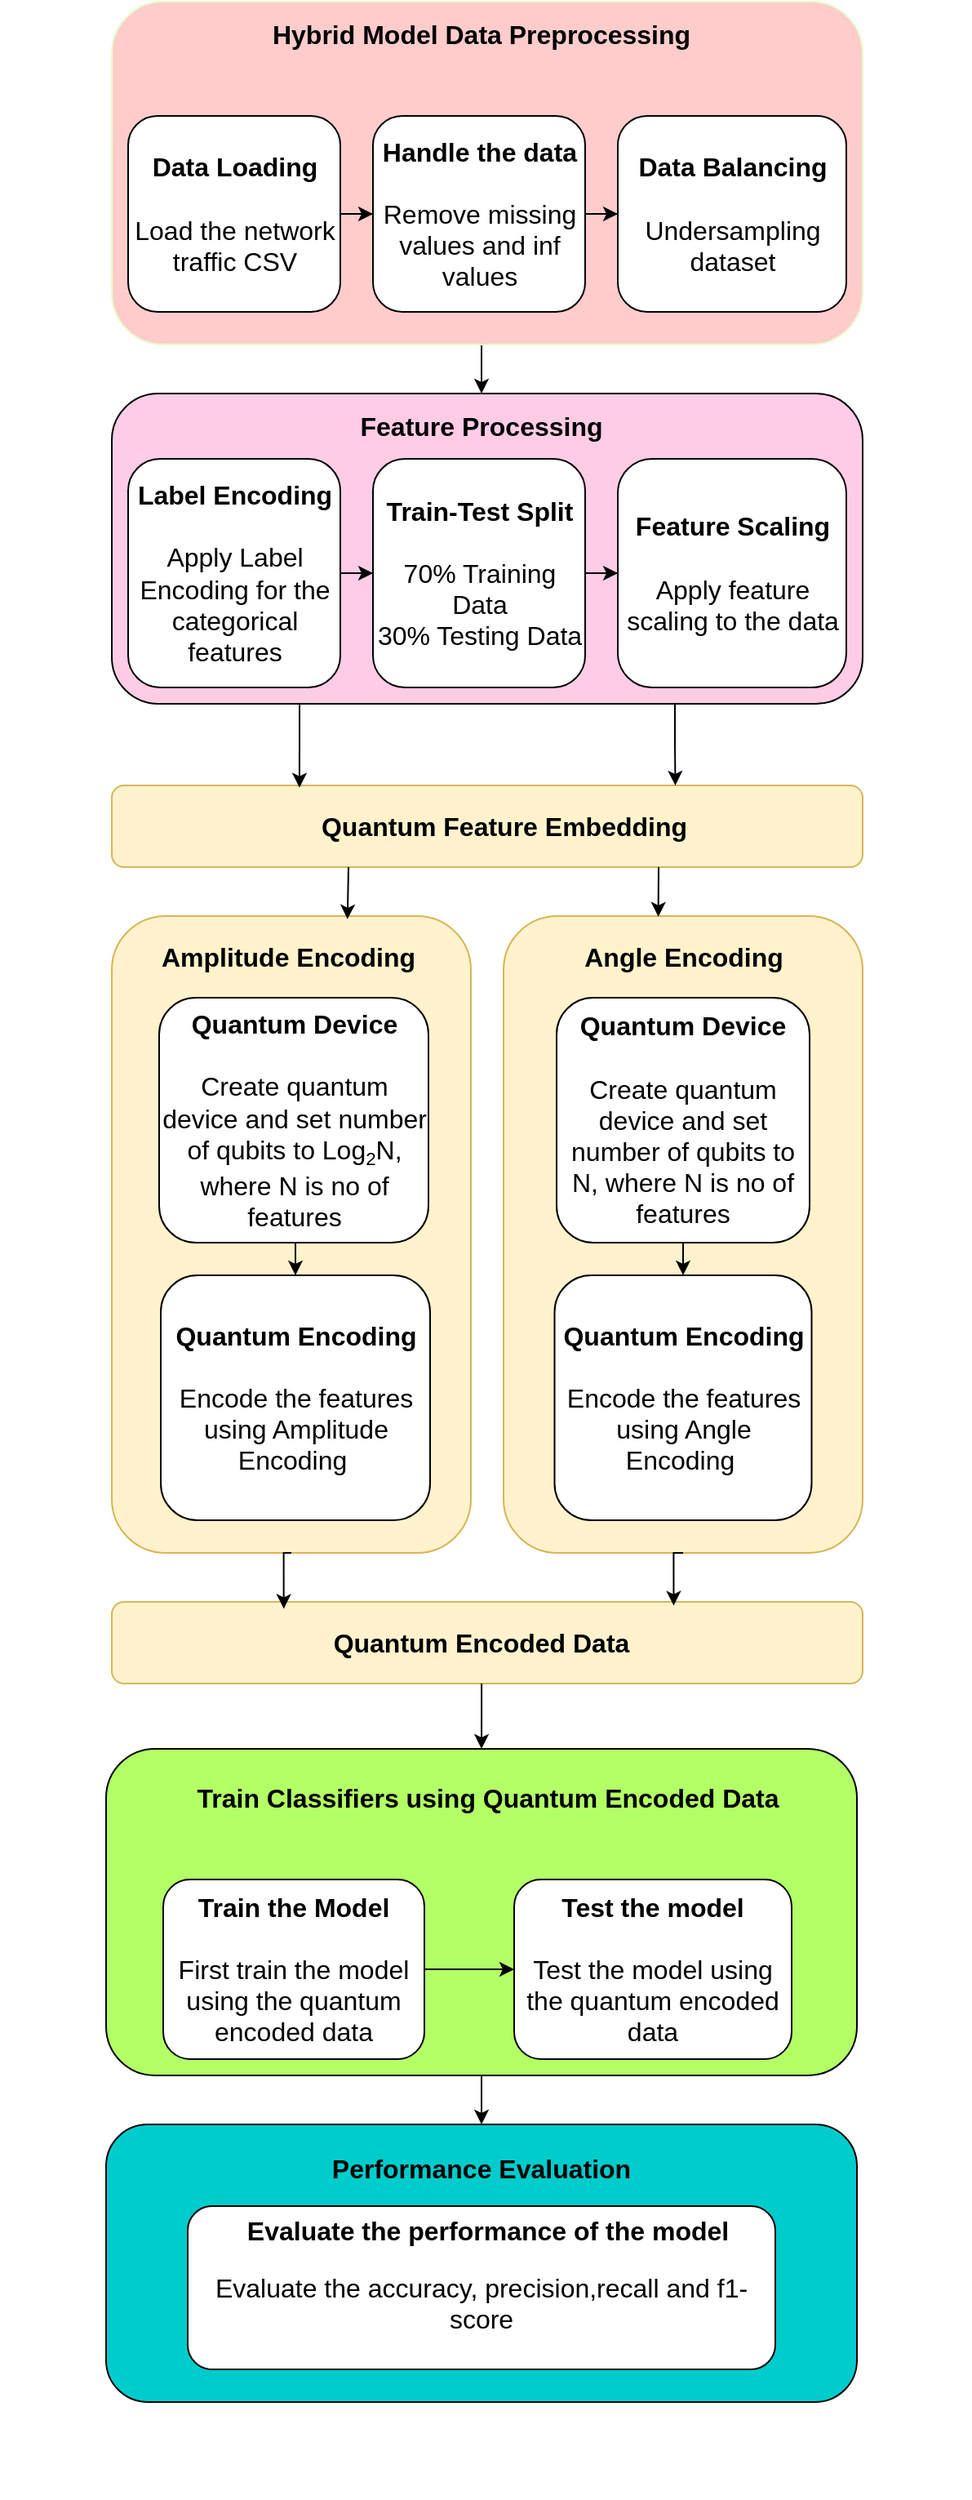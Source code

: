 <mxfile version="28.0.6">
  <diagram name="Page-1" id="IowLkyHsUFm7hj_iNHQr">
    <mxGraphModel dx="1426" dy="790" grid="1" gridSize="10" guides="1" tooltips="1" connect="1" arrows="1" fold="1" page="1" pageScale="1" pageWidth="850" pageHeight="1100" math="0" shadow="0">
      <root>
        <mxCell id="0" />
        <mxCell id="1" parent="0" />
        <mxCell id="rroA4w5QciKg8AlWYJ8E-7" style="edgeStyle=orthogonalEdgeStyle;rounded=0;orthogonalLoop=1;jettySize=auto;html=1;exitX=0.5;exitY=1;exitDx=0;exitDy=0;entryX=0.5;entryY=0;entryDx=0;entryDy=0;fontSize=16;" parent="1" source="tHObwuz-neF_lD4l34wk-1" target="hvczIfgNtDT0wLWKjFQM-12" edge="1">
          <mxGeometry relative="1" as="geometry" />
        </mxCell>
        <mxCell id="tHObwuz-neF_lD4l34wk-1" value="" style="rounded=1;whiteSpace=wrap;html=1;fillColor=#FFCCCC;strokeColor=#E6FFCC;fontSize=16;" parent="1" vertex="1">
          <mxGeometry x="68.5" y="20" width="460" height="210" as="geometry" />
        </mxCell>
        <mxCell id="tHObwuz-neF_lD4l34wk-16" value="" style="edgeStyle=orthogonalEdgeStyle;rounded=0;orthogonalLoop=1;jettySize=auto;html=1;fontSize=16;" parent="1" source="tHObwuz-neF_lD4l34wk-2" edge="1">
          <mxGeometry relative="1" as="geometry">
            <mxPoint x="295" y="1320" as="targetPoint" />
          </mxGeometry>
        </mxCell>
        <mxCell id="tHObwuz-neF_lD4l34wk-2" value="" style="rounded=1;whiteSpace=wrap;html=1;fillColor=light-dark(#B3FF66,#FFCCFF);fontSize=16;" parent="1" vertex="1">
          <mxGeometry x="65" y="1090" width="460" height="200" as="geometry" />
        </mxCell>
        <mxCell id="tHObwuz-neF_lD4l34wk-4" value="&lt;font&gt;&lt;b&gt;Hybrid Model Data Preprocessing&lt;/b&gt;&lt;/font&gt;" style="text;html=1;align=center;verticalAlign=middle;whiteSpace=wrap;rounded=0;fontSize=16;" parent="1" vertex="1">
          <mxGeometry y="20" width="590" height="40" as="geometry" />
        </mxCell>
        <mxCell id="tHObwuz-neF_lD4l34wk-10" value="" style="edgeStyle=orthogonalEdgeStyle;rounded=0;orthogonalLoop=1;jettySize=auto;html=1;fontSize=16;" parent="1" source="tHObwuz-neF_lD4l34wk-5" target="tHObwuz-neF_lD4l34wk-7" edge="1">
          <mxGeometry relative="1" as="geometry" />
        </mxCell>
        <mxCell id="tHObwuz-neF_lD4l34wk-5" value="&lt;font&gt;&lt;b&gt;Data Loading&lt;/b&gt;&lt;/font&gt;&lt;div&gt;&lt;span&gt;&lt;b&gt;&lt;br&gt;&lt;/b&gt;&lt;/span&gt;&lt;div&gt;Load the network traffic CSV&lt;/div&gt;&lt;/div&gt;" style="rounded=1;whiteSpace=wrap;html=1;fontSize=16;" parent="1" vertex="1">
          <mxGeometry x="78.5" y="90" width="130" height="120" as="geometry" />
        </mxCell>
        <mxCell id="tHObwuz-neF_lD4l34wk-11" value="" style="edgeStyle=orthogonalEdgeStyle;rounded=0;orthogonalLoop=1;jettySize=auto;html=1;fontSize=16;" parent="1" source="tHObwuz-neF_lD4l34wk-7" target="tHObwuz-neF_lD4l34wk-8" edge="1">
          <mxGeometry relative="1" as="geometry" />
        </mxCell>
        <mxCell id="tHObwuz-neF_lD4l34wk-7" value="&lt;font&gt;&lt;b&gt;Handle the data&lt;/b&gt;&lt;/font&gt;&lt;div&gt;&lt;br&gt;&lt;/div&gt;&lt;div&gt;Remove missing values and inf values&lt;/div&gt;" style="rounded=1;whiteSpace=wrap;html=1;fontSize=16;" parent="1" vertex="1">
          <mxGeometry x="228.5" y="90" width="130" height="120" as="geometry" />
        </mxCell>
        <mxCell id="tHObwuz-neF_lD4l34wk-8" value="&lt;font&gt;&lt;b&gt;Data Balancing&lt;/b&gt;&lt;/font&gt;&lt;div&gt;&lt;br&gt;&lt;/div&gt;&lt;div&gt;Undersampling dataset&lt;/div&gt;" style="rounded=1;whiteSpace=wrap;html=1;fontSize=16;" parent="1" vertex="1">
          <mxGeometry x="378.5" y="90" width="140" height="120" as="geometry" />
        </mxCell>
        <mxCell id="5IH84X5XSTADNQ1NUQGd-1" value="&lt;b&gt;Train Classifiers using Quantum Encoded Data&lt;/b&gt;" style="text;html=1;align=center;verticalAlign=middle;whiteSpace=wrap;rounded=0;fontSize=16;" parent="1" vertex="1">
          <mxGeometry x="4.13" y="1100" width="590" height="40" as="geometry" />
        </mxCell>
        <mxCell id="5IH84X5XSTADNQ1NUQGd-4" style="edgeStyle=orthogonalEdgeStyle;rounded=0;orthogonalLoop=1;jettySize=auto;html=1;exitX=1;exitY=0.5;exitDx=0;exitDy=0;fontSize=16;" parent="1" source="5IH84X5XSTADNQ1NUQGd-2" target="5IH84X5XSTADNQ1NUQGd-3" edge="1">
          <mxGeometry relative="1" as="geometry" />
        </mxCell>
        <mxCell id="5IH84X5XSTADNQ1NUQGd-2" value="&lt;div&gt;&lt;b&gt;Train the Model&lt;/b&gt;&lt;/div&gt;&lt;br&gt;&lt;div&gt;First train the model using the quantum encoded data&lt;/div&gt;" style="rounded=1;whiteSpace=wrap;html=1;fontSize=16;" parent="1" vertex="1">
          <mxGeometry x="100" y="1170" width="160" height="110" as="geometry" />
        </mxCell>
        <mxCell id="5IH84X5XSTADNQ1NUQGd-3" value="&lt;div&gt;&lt;b&gt;Test the model&lt;/b&gt;&lt;/div&gt;&lt;div&gt;&lt;b&gt;&lt;br&gt;&lt;/b&gt;&lt;/div&gt;&lt;div&gt;Test the model using the quantum encoded data&lt;/div&gt;" style="rounded=1;whiteSpace=wrap;html=1;fontSize=16;" parent="1" vertex="1">
          <mxGeometry x="315" y="1170" width="170" height="110" as="geometry" />
        </mxCell>
        <mxCell id="hvczIfgNtDT0wLWKjFQM-11" value="" style="rounded=1;whiteSpace=wrap;html=1;fillColor=light-dark(#FFCCE6,#99FFFF);fontSize=16;" parent="1" vertex="1">
          <mxGeometry x="68.5" y="260" width="460" height="190" as="geometry" />
        </mxCell>
        <mxCell id="hvczIfgNtDT0wLWKjFQM-12" value="&lt;font&gt;&lt;b&gt;Feature Processing&lt;/b&gt;&lt;/font&gt;" style="text;html=1;align=center;verticalAlign=middle;whiteSpace=wrap;rounded=0;fontSize=16;" parent="1" vertex="1">
          <mxGeometry y="260" width="590" height="40" as="geometry" />
        </mxCell>
        <mxCell id="hvczIfgNtDT0wLWKjFQM-14" value="&lt;div&gt;&lt;b&gt;&lt;span&gt;Feature Scaling&lt;/span&gt;&lt;br&gt;&lt;/b&gt;&lt;div&gt;&lt;br&gt;&lt;/div&gt;&lt;div&gt;Apply feature scaling to the data&lt;/div&gt;&lt;/div&gt;" style="rounded=1;whiteSpace=wrap;html=1;fontSize=16;" parent="1" vertex="1">
          <mxGeometry x="378.5" y="300" width="140" height="140" as="geometry" />
        </mxCell>
        <mxCell id="fqz2EAUhRij4Ml8frbec-1" value="" style="edgeStyle=orthogonalEdgeStyle;rounded=0;orthogonalLoop=1;jettySize=auto;html=1;fontSize=16;" parent="1" source="hvczIfgNtDT0wLWKjFQM-16" target="hvczIfgNtDT0wLWKjFQM-14" edge="1">
          <mxGeometry relative="1" as="geometry" />
        </mxCell>
        <mxCell id="hvczIfgNtDT0wLWKjFQM-16" value="&lt;div&gt;&lt;span&gt;&lt;b&gt;Train-Test Split&lt;/b&gt;&lt;/span&gt;&lt;/div&gt;&lt;div&gt;&lt;br&gt;&lt;/div&gt;&lt;div&gt;70% Training Data&lt;/div&gt;&lt;div&gt;30% Testing Data&lt;/div&gt;" style="rounded=1;whiteSpace=wrap;html=1;fontSize=16;" parent="1" vertex="1">
          <mxGeometry x="228.5" y="300" width="130" height="140" as="geometry" />
        </mxCell>
        <mxCell id="fqz2EAUhRij4Ml8frbec-5" value="" style="edgeStyle=orthogonalEdgeStyle;rounded=0;orthogonalLoop=1;jettySize=auto;html=1;fontSize=16;" parent="1" source="fqz2EAUhRij4Ml8frbec-3" target="hvczIfgNtDT0wLWKjFQM-16" edge="1">
          <mxGeometry relative="1" as="geometry" />
        </mxCell>
        <mxCell id="fqz2EAUhRij4Ml8frbec-3" value="&lt;div&gt;&lt;span&gt;&lt;b&gt;Label Encoding&lt;/b&gt;&lt;/span&gt;&lt;/div&gt;&lt;div&gt;&lt;span&gt;&lt;b&gt;&lt;br&gt;&lt;/b&gt;&lt;/span&gt;&lt;/div&gt;&lt;div&gt;Apply Label Encoding for the categorical features&lt;/div&gt;" style="rounded=1;whiteSpace=wrap;html=1;fontSize=16;" parent="1" vertex="1">
          <mxGeometry x="78.5" y="300" width="130" height="140" as="geometry" />
        </mxCell>
        <mxCell id="fqz2EAUhRij4Ml8frbec-19" value="" style="rounded=1;whiteSpace=wrap;html=1;fontSize=16;" parent="1" vertex="1">
          <mxGeometry x="268.5" y="250" width="20" as="geometry" />
        </mxCell>
        <mxCell id="9GCqckJGlXRP2MBFCVZy-4" value="&lt;div&gt;&lt;br&gt;&lt;/div&gt;&lt;div&gt;&lt;br&gt;&lt;/div&gt;&lt;div&gt;&lt;br&gt;&lt;/div&gt;&lt;div&gt;&lt;b&gt;&lt;br&gt;&lt;/b&gt;&lt;/div&gt;&lt;div&gt;&lt;b&gt;Performance Evaluation&lt;/b&gt;&lt;/div&gt;&lt;div&gt;&lt;div&gt;&lt;font&gt;&lt;b&gt;&lt;br&gt;&lt;/b&gt;&lt;/font&gt;&lt;/div&gt;&lt;div&gt;&lt;font&gt;&lt;b&gt;&lt;br&gt;&lt;/b&gt;&lt;/font&gt;&lt;/div&gt;&lt;div&gt;&lt;font&gt;&lt;b&gt;&lt;br&gt;&lt;/b&gt;&lt;/font&gt;&lt;/div&gt;&lt;div&gt;&lt;font&gt;&lt;b&gt;&lt;br&gt;&lt;/b&gt;&lt;/font&gt;&lt;/div&gt;&lt;div&gt;&lt;font&gt;&lt;b&gt;&lt;br&gt;&lt;/b&gt;&lt;/font&gt;&lt;/div&gt;&lt;div&gt;&lt;font&gt;&lt;b&gt;&lt;br&gt;&lt;/b&gt;&lt;/font&gt;&lt;/div&gt;&lt;div&gt;&lt;font&gt;&lt;b&gt;&lt;br&gt;&lt;/b&gt;&lt;/font&gt;&lt;/div&gt;&lt;div&gt;&lt;font&gt;&lt;b&gt;&lt;br&gt;&lt;/b&gt;&lt;/font&gt;&lt;/div&gt;&lt;div&gt;&lt;font&gt;&lt;b&gt;&lt;br&gt;&lt;/b&gt;&lt;/font&gt;&lt;/div&gt;&lt;div&gt;&lt;br&gt;&lt;/div&gt;&lt;/div&gt;" style="rounded=1;whiteSpace=wrap;html=1;fillColor=light-dark(#00CCCC,#CCFFCC);fontSize=16;" parent="1" vertex="1">
          <mxGeometry x="65" y="1320" width="460" height="170" as="geometry" />
        </mxCell>
        <mxCell id="9GCqckJGlXRP2MBFCVZy-5" value="&lt;div&gt;&lt;br&gt;&lt;/div&gt;Evaluate the accuracy, precision,recall and f1-score" style="rounded=1;whiteSpace=wrap;html=1;fontSize=16;" parent="1" vertex="1">
          <mxGeometry x="115" y="1370" width="360" height="100" as="geometry" />
        </mxCell>
        <mxCell id="9GCqckJGlXRP2MBFCVZy-6" value="Evaluate the performance of the model" style="text;html=1;align=center;verticalAlign=middle;whiteSpace=wrap;rounded=0;fontSize=16;fontStyle=1" parent="1" vertex="1">
          <mxGeometry x="150" y="1370" width="298.25" height="30" as="geometry" />
        </mxCell>
        <mxCell id="KbNyF-SwpN6REmsCcp1_-1" value="" style="rounded=1;whiteSpace=wrap;html=1;fillColor=#fff2cc;fontSize=16;strokeColor=#d6b656;" parent="1" vertex="1">
          <mxGeometry x="68.5" y="580" width="220" height="390" as="geometry" />
        </mxCell>
        <mxCell id="KbNyF-SwpN6REmsCcp1_-2" value="" style="rounded=1;whiteSpace=wrap;html=1;fillColor=#fff2cc;fontSize=16;strokeColor=#d6b656;" parent="1" vertex="1">
          <mxGeometry x="308.5" y="580" width="220" height="390" as="geometry" />
        </mxCell>
        <mxCell id="KbNyF-SwpN6REmsCcp1_-4" value="&lt;b&gt;Amplitude Encoding&amp;nbsp;&lt;/b&gt;" style="text;html=1;align=center;verticalAlign=middle;whiteSpace=wrap;rounded=0;fontSize=16;" parent="1" vertex="1">
          <mxGeometry x="88.5" y="580" width="180" height="50" as="geometry" />
        </mxCell>
        <mxCell id="KbNyF-SwpN6REmsCcp1_-5" value="&lt;font&gt;&lt;b&gt;Angle Encoding&lt;/b&gt;&lt;/font&gt;" style="text;html=1;align=center;verticalAlign=middle;whiteSpace=wrap;rounded=0;fontSize=16;" parent="1" vertex="1">
          <mxGeometry x="338.5" y="580" width="160" height="50" as="geometry" />
        </mxCell>
        <mxCell id="KbNyF-SwpN6REmsCcp1_-18" style="edgeStyle=orthogonalEdgeStyle;rounded=0;orthogonalLoop=1;jettySize=auto;html=1;exitX=0.5;exitY=1;exitDx=0;exitDy=0;entryX=0.5;entryY=0;entryDx=0;entryDy=0;" parent="1" source="KbNyF-SwpN6REmsCcp1_-6" target="KbNyF-SwpN6REmsCcp1_-15" edge="1">
          <mxGeometry relative="1" as="geometry" />
        </mxCell>
        <mxCell id="KbNyF-SwpN6REmsCcp1_-6" value="&lt;div&gt;&lt;b&gt;Quantum Device&lt;/b&gt;&lt;/div&gt;&lt;div&gt;&lt;br&gt;&lt;/div&gt;&lt;div&gt;Create quantum device and set number of qubits to Log&lt;span style=&quot;font-size: 13.333px;&quot;&gt;&lt;sub&gt;2&lt;/sub&gt;&lt;/span&gt;N, where N is no of features&lt;/div&gt;" style="rounded=1;whiteSpace=wrap;html=1;fontSize=16;" parent="1" vertex="1">
          <mxGeometry x="97.5" y="630" width="165" height="150" as="geometry" />
        </mxCell>
        <mxCell id="KbNyF-SwpN6REmsCcp1_-10" value="" style="rounded=1;whiteSpace=wrap;html=1;fillColor=#fff2cc;fontSize=16;strokeColor=#d6b656;" parent="1" vertex="1">
          <mxGeometry x="68.5" y="500" width="460" height="50" as="geometry" />
        </mxCell>
        <mxCell id="KbNyF-SwpN6REmsCcp1_-11" value="&lt;b&gt;Quantum Feature Embedding&lt;/b&gt;" style="text;html=1;align=center;verticalAlign=middle;whiteSpace=wrap;rounded=0;fontSize=16;" parent="1" vertex="1">
          <mxGeometry x="118.5" y="500" width="380" height="50" as="geometry" />
        </mxCell>
        <mxCell id="KbNyF-SwpN6REmsCcp1_-12" value="" style="rounded=1;whiteSpace=wrap;html=1;fillColor=#fff2cc;fontSize=16;strokeColor=#d6b656;" parent="1" vertex="1">
          <mxGeometry x="68.5" y="1000" width="460" height="50" as="geometry" />
        </mxCell>
        <mxCell id="KbNyF-SwpN6REmsCcp1_-33" value="" style="edgeStyle=orthogonalEdgeStyle;rounded=0;orthogonalLoop=1;jettySize=auto;html=1;" parent="1" source="KbNyF-SwpN6REmsCcp1_-13" target="tHObwuz-neF_lD4l34wk-2" edge="1">
          <mxGeometry relative="1" as="geometry" />
        </mxCell>
        <mxCell id="KbNyF-SwpN6REmsCcp1_-13" value="&lt;b&gt;Quantum Encoded Data&lt;/b&gt;" style="text;html=1;align=center;verticalAlign=middle;whiteSpace=wrap;rounded=0;fontSize=16;" parent="1" vertex="1">
          <mxGeometry x="163.87" y="1000" width="262.25" height="50" as="geometry" />
        </mxCell>
        <mxCell id="KbNyF-SwpN6REmsCcp1_-19" style="edgeStyle=orthogonalEdgeStyle;rounded=0;orthogonalLoop=1;jettySize=auto;html=1;exitX=0.5;exitY=1;exitDx=0;exitDy=0;entryX=0.5;entryY=0;entryDx=0;entryDy=0;" parent="1" source="KbNyF-SwpN6REmsCcp1_-14" target="KbNyF-SwpN6REmsCcp1_-16" edge="1">
          <mxGeometry relative="1" as="geometry" />
        </mxCell>
        <mxCell id="KbNyF-SwpN6REmsCcp1_-14" value="&lt;div&gt;&lt;b&gt;Quantum Device&lt;/b&gt;&lt;/div&gt;&lt;div&gt;&lt;br&gt;&lt;/div&gt;&lt;div&gt;Create quantum device and set number of qubits to N, where N is no of features&lt;/div&gt;" style="rounded=1;whiteSpace=wrap;html=1;fontSize=16;" parent="1" vertex="1">
          <mxGeometry x="341" y="630" width="155" height="150" as="geometry" />
        </mxCell>
        <mxCell id="KbNyF-SwpN6REmsCcp1_-15" value="&lt;div&gt;&lt;b&gt;Quantum Encoding&lt;/b&gt;&lt;/div&gt;&lt;div&gt;&lt;br&gt;&lt;/div&gt;&lt;div&gt;Encode the features using Amplitude Encoding&amp;nbsp;&lt;/div&gt;" style="rounded=1;whiteSpace=wrap;html=1;fontSize=16;" parent="1" vertex="1">
          <mxGeometry x="98.5" y="800" width="165" height="150" as="geometry" />
        </mxCell>
        <mxCell id="KbNyF-SwpN6REmsCcp1_-16" value="&lt;div&gt;&lt;b&gt;Quantum Encoding&lt;/b&gt;&lt;/div&gt;&lt;div&gt;&lt;br&gt;&lt;/div&gt;&lt;div&gt;Encode the features using Angle Encoding&amp;nbsp;&lt;/div&gt;" style="rounded=1;whiteSpace=wrap;html=1;fontSize=16;" parent="1" vertex="1">
          <mxGeometry x="339.75" y="800" width="157.5" height="150" as="geometry" />
        </mxCell>
        <mxCell id="KbNyF-SwpN6REmsCcp1_-20" style="edgeStyle=orthogonalEdgeStyle;rounded=0;orthogonalLoop=1;jettySize=auto;html=1;exitX=0.25;exitY=1;exitDx=0;exitDy=0;entryX=0.171;entryY=0.027;entryDx=0;entryDy=0;entryPerimeter=0;" parent="1" source="hvczIfgNtDT0wLWKjFQM-11" target="KbNyF-SwpN6REmsCcp1_-11" edge="1">
          <mxGeometry relative="1" as="geometry" />
        </mxCell>
        <mxCell id="KbNyF-SwpN6REmsCcp1_-21" style="edgeStyle=orthogonalEdgeStyle;rounded=0;orthogonalLoop=1;jettySize=auto;html=1;exitX=0.75;exitY=1;exitDx=0;exitDy=0;entryX=0.777;entryY=0;entryDx=0;entryDy=0;entryPerimeter=0;" parent="1" source="hvczIfgNtDT0wLWKjFQM-11" target="KbNyF-SwpN6REmsCcp1_-11" edge="1">
          <mxGeometry relative="1" as="geometry" />
        </mxCell>
        <mxCell id="KbNyF-SwpN6REmsCcp1_-25" style="edgeStyle=orthogonalEdgeStyle;rounded=0;orthogonalLoop=1;jettySize=auto;html=1;exitX=0.75;exitY=1;exitDx=0;exitDy=0;entryX=0.405;entryY=0.008;entryDx=0;entryDy=0;entryPerimeter=0;" parent="1" source="KbNyF-SwpN6REmsCcp1_-11" target="KbNyF-SwpN6REmsCcp1_-5" edge="1">
          <mxGeometry relative="1" as="geometry" />
        </mxCell>
        <mxCell id="KbNyF-SwpN6REmsCcp1_-27" style="edgeStyle=orthogonalEdgeStyle;rounded=0;orthogonalLoop=1;jettySize=auto;html=1;exitX=0.5;exitY=1;exitDx=0;exitDy=0;entryX=0.229;entryY=0.084;entryDx=0;entryDy=0;entryPerimeter=0;" parent="1" source="KbNyF-SwpN6REmsCcp1_-1" target="KbNyF-SwpN6REmsCcp1_-12" edge="1">
          <mxGeometry relative="1" as="geometry" />
        </mxCell>
        <mxCell id="KbNyF-SwpN6REmsCcp1_-28" style="edgeStyle=orthogonalEdgeStyle;rounded=0;orthogonalLoop=1;jettySize=auto;html=1;exitX=0.5;exitY=1;exitDx=0;exitDy=0;entryX=0.949;entryY=0.046;entryDx=0;entryDy=0;entryPerimeter=0;" parent="1" source="KbNyF-SwpN6REmsCcp1_-2" target="KbNyF-SwpN6REmsCcp1_-13" edge="1">
          <mxGeometry relative="1" as="geometry" />
        </mxCell>
        <mxCell id="KbNyF-SwpN6REmsCcp1_-35" style="edgeStyle=orthogonalEdgeStyle;rounded=0;orthogonalLoop=1;jettySize=auto;html=1;exitX=0.25;exitY=1;exitDx=0;exitDy=0;entryX=0.691;entryY=0.038;entryDx=0;entryDy=0;entryPerimeter=0;" parent="1" source="KbNyF-SwpN6REmsCcp1_-11" target="KbNyF-SwpN6REmsCcp1_-4" edge="1">
          <mxGeometry relative="1" as="geometry" />
        </mxCell>
      </root>
    </mxGraphModel>
  </diagram>
</mxfile>
